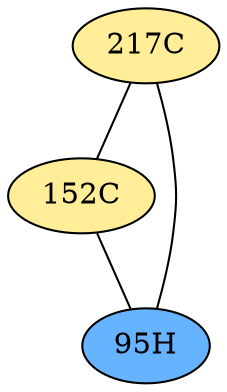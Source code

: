 // The Round Table
graph {
	"217C" [fillcolor="#FFED97" style=radial]
	"152C" [fillcolor="#FFED97" style=radial]
	"217C" -- "152C" [penwidth=1]
	"217C" [fillcolor="#FFED97" style=radial]
	"95H" [fillcolor="#66B3FF" style=radial]
	"217C" -- "95H" [penwidth=1]
	"152C" [fillcolor="#FFED97" style=radial]
	"95H" [fillcolor="#66B3FF" style=radial]
	"152C" -- "95H" [penwidth=1]
}

